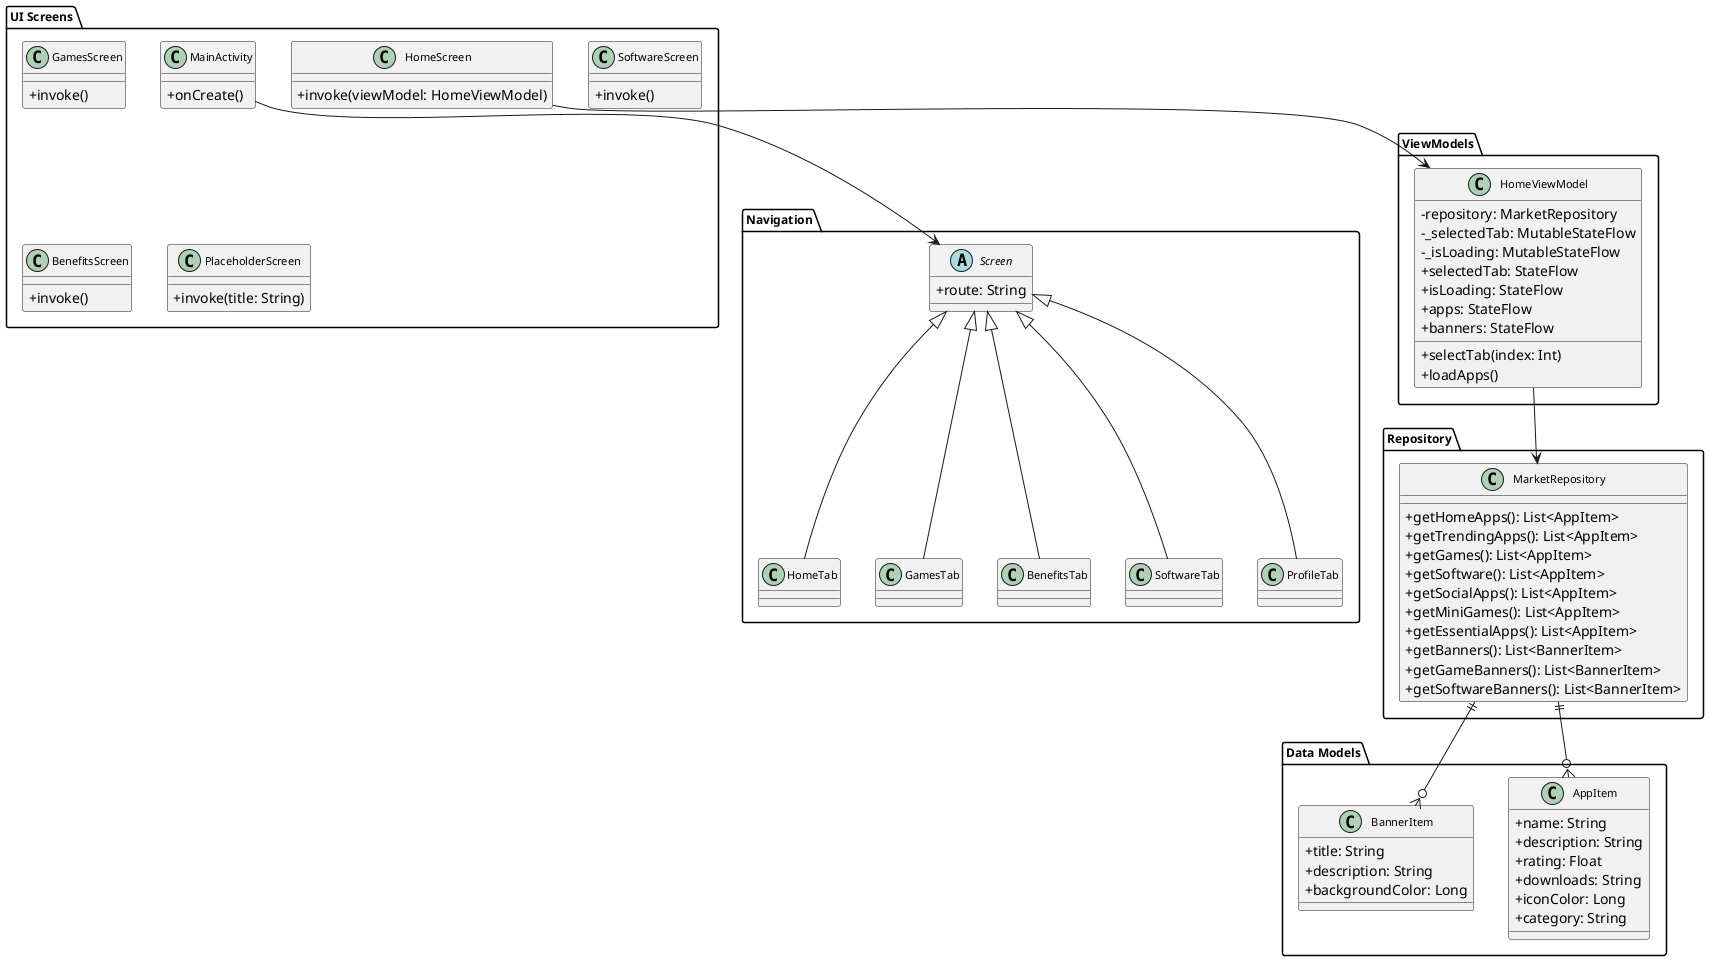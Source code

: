 @startuml
!define RECTANGLE class

skinparam classAttributeIconSize 0
skinparam classFontSize 11
skinparam packageFontSize 12
skinparam backgroundColor white

package "Data Models" {
    class AppItem {
        +name: String
        +description: String
        +rating: Float
        +downloads: String
        +iconColor: Long
        +category: String
    }
    
    class BannerItem {
        +title: String
        +description: String
        +backgroundColor: Long
    }
}

package "Repository" {
    class MarketRepository {
        +getHomeApps(): List<AppItem>
        +getTrendingApps(): List<AppItem>
        +getGames(): List<AppItem>
        +getSoftware(): List<AppItem>
        +getSocialApps(): List<AppItem>
        +getMiniGames(): List<AppItem>
        +getEssentialApps(): List<AppItem>
        +getBanners(): List<BannerItem>
        +getGameBanners(): List<BannerItem>
        +getSoftwareBanners(): List<BannerItem>
    }
}

package "ViewModels" {
    class HomeViewModel {
        -repository: MarketRepository
        -_selectedTab: MutableStateFlow
        -_isLoading: MutableStateFlow
        +selectedTab: StateFlow
        +isLoading: StateFlow
        +apps: StateFlow
        +banners: StateFlow
        +selectTab(index: Int)
        +loadApps()
    }
}

package "UI Screens" {
    class HomeScreen {
        +invoke(viewModel: HomeViewModel)
    }
    
    class GamesScreen {
        +invoke()
    }
    
    class SoftwareScreen {
        +invoke()
    }
    
    class BenefitsScreen {
        +invoke()
    }
    
    class PlaceholderScreen {
        +invoke(title: String)
    }
    
    class MainActivity {
        +onCreate()
    }
}

package "Navigation" {
    abstract class Screen {
        +route: String
    }
    
    class HomeTab extends Screen
    class GamesTab extends Screen
    class BenefitsTab extends Screen
    class SoftwareTab extends Screen
    class ProfileTab extends Screen
}

MarketRepository ||--o{ AppItem
MarketRepository ||--o{ BannerItem
HomeViewModel --> MarketRepository
HomeScreen --> HomeViewModel
MainActivity --> Screen

@enduml 